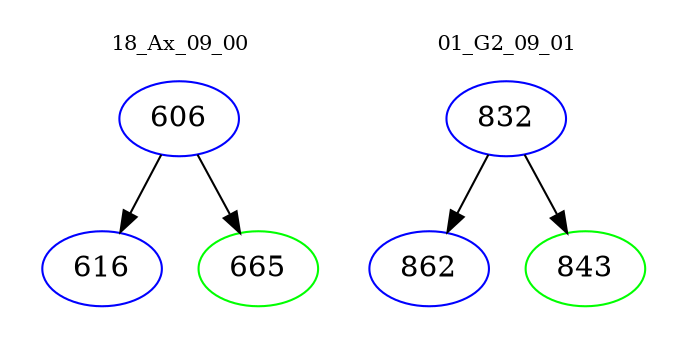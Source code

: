 digraph{
subgraph cluster_0 {
color = white
label = "18_Ax_09_00";
fontsize=10;
T0_606 [label="606", color="blue"]
T0_606 -> T0_616 [color="black"]
T0_616 [label="616", color="blue"]
T0_606 -> T0_665 [color="black"]
T0_665 [label="665", color="green"]
}
subgraph cluster_1 {
color = white
label = "01_G2_09_01";
fontsize=10;
T1_832 [label="832", color="blue"]
T1_832 -> T1_862 [color="black"]
T1_862 [label="862", color="blue"]
T1_832 -> T1_843 [color="black"]
T1_843 [label="843", color="green"]
}
}
